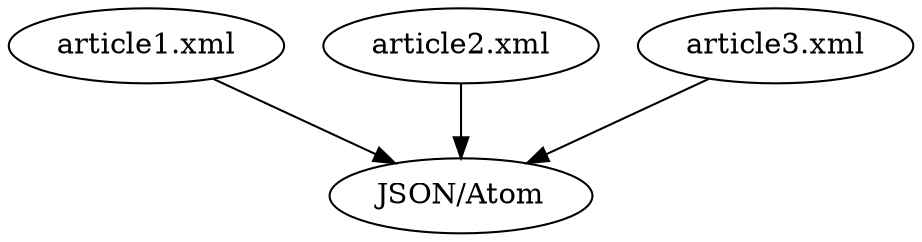 digraph {
	a1 -> t1;
	a2 -> t1;
	a3 -> t1;
	a1[label="article1.xml"];
	a2[label="article2.xml"];
	a3[label="article3.xml"];
	t1[label="JSON/Atom"];
}

